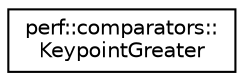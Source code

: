 digraph "Graphical Class Hierarchy"
{
 // LATEX_PDF_SIZE
  edge [fontname="Helvetica",fontsize="10",labelfontname="Helvetica",labelfontsize="10"];
  node [fontname="Helvetica",fontsize="10",shape=record];
  rankdir="LR";
  Node0 [label="perf::comparators::\lKeypointGreater",height=0.2,width=0.4,color="black", fillcolor="white", style="filled",URL="$structperf_1_1comparators_1_1_keypoint_greater.html",tooltip=" "];
}

